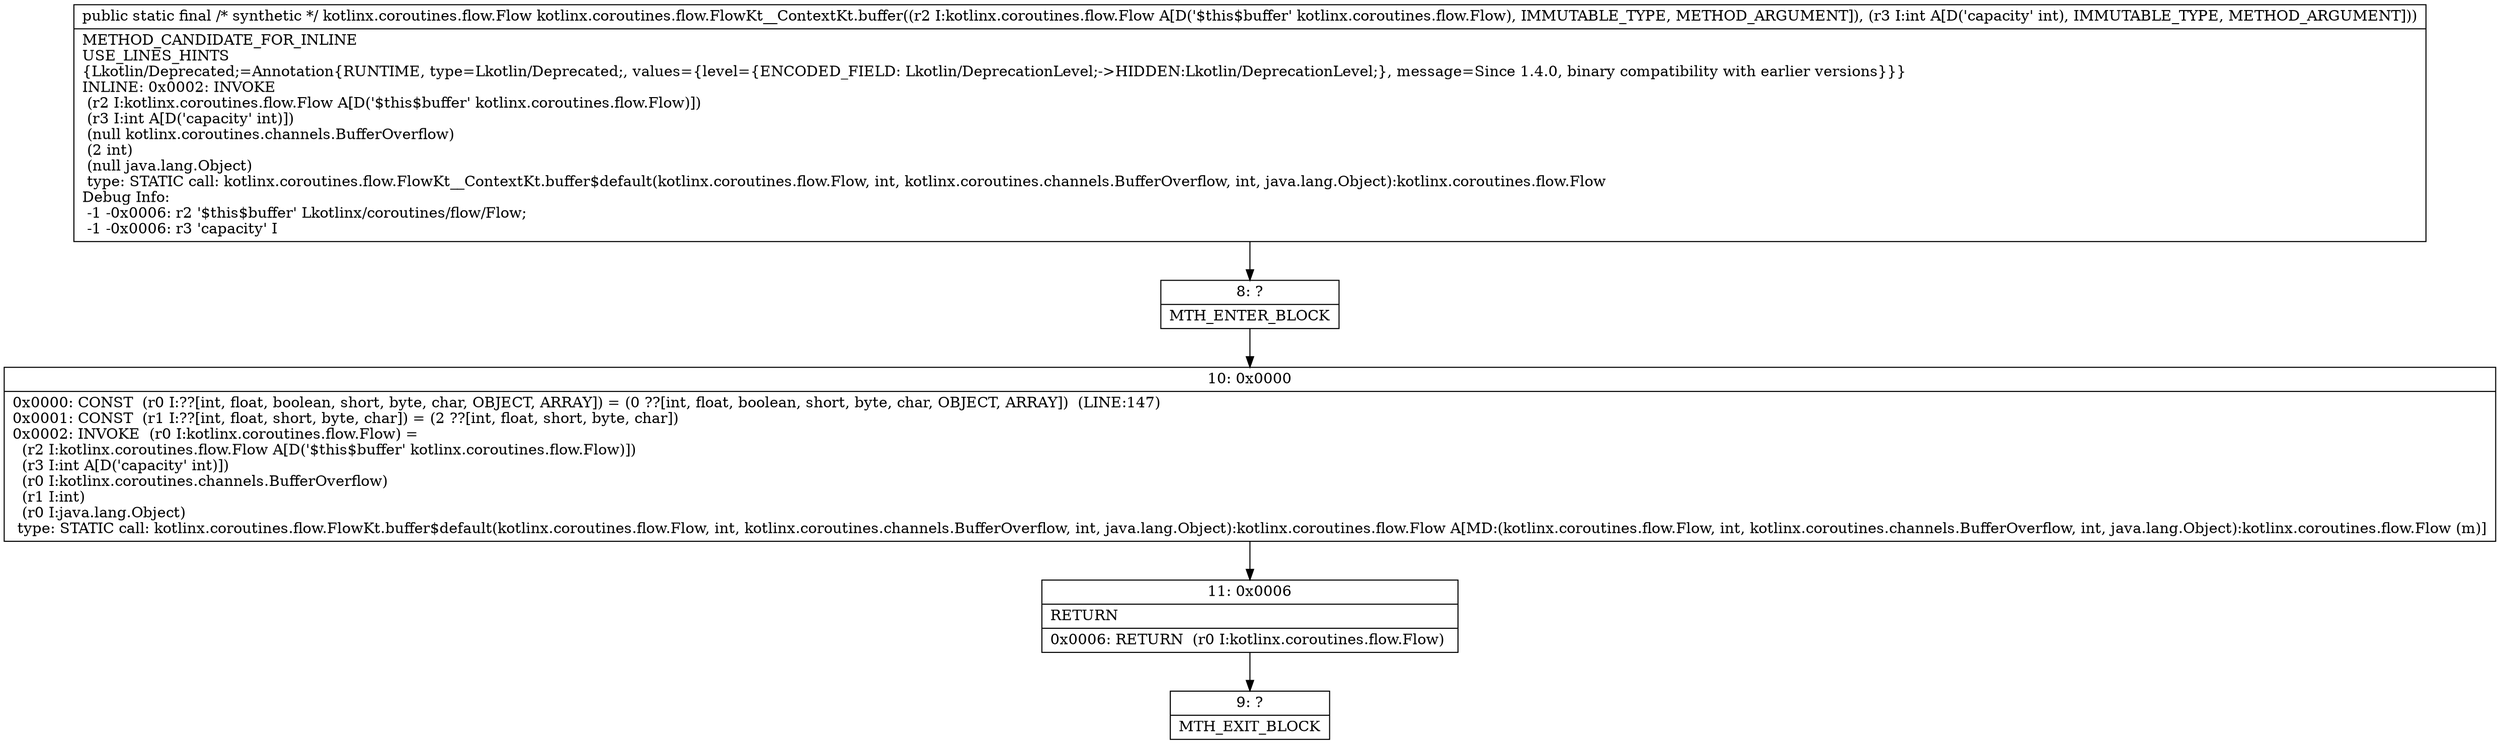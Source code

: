 digraph "CFG forkotlinx.coroutines.flow.FlowKt__ContextKt.buffer(Lkotlinx\/coroutines\/flow\/Flow;I)Lkotlinx\/coroutines\/flow\/Flow;" {
Node_8 [shape=record,label="{8\:\ ?|MTH_ENTER_BLOCK\l}"];
Node_10 [shape=record,label="{10\:\ 0x0000|0x0000: CONST  (r0 I:??[int, float, boolean, short, byte, char, OBJECT, ARRAY]) = (0 ??[int, float, boolean, short, byte, char, OBJECT, ARRAY])  (LINE:147)\l0x0001: CONST  (r1 I:??[int, float, short, byte, char]) = (2 ??[int, float, short, byte, char]) \l0x0002: INVOKE  (r0 I:kotlinx.coroutines.flow.Flow) = \l  (r2 I:kotlinx.coroutines.flow.Flow A[D('$this$buffer' kotlinx.coroutines.flow.Flow)])\l  (r3 I:int A[D('capacity' int)])\l  (r0 I:kotlinx.coroutines.channels.BufferOverflow)\l  (r1 I:int)\l  (r0 I:java.lang.Object)\l type: STATIC call: kotlinx.coroutines.flow.FlowKt.buffer$default(kotlinx.coroutines.flow.Flow, int, kotlinx.coroutines.channels.BufferOverflow, int, java.lang.Object):kotlinx.coroutines.flow.Flow A[MD:(kotlinx.coroutines.flow.Flow, int, kotlinx.coroutines.channels.BufferOverflow, int, java.lang.Object):kotlinx.coroutines.flow.Flow (m)]\l}"];
Node_11 [shape=record,label="{11\:\ 0x0006|RETURN\l|0x0006: RETURN  (r0 I:kotlinx.coroutines.flow.Flow) \l}"];
Node_9 [shape=record,label="{9\:\ ?|MTH_EXIT_BLOCK\l}"];
MethodNode[shape=record,label="{public static final \/* synthetic *\/ kotlinx.coroutines.flow.Flow kotlinx.coroutines.flow.FlowKt__ContextKt.buffer((r2 I:kotlinx.coroutines.flow.Flow A[D('$this$buffer' kotlinx.coroutines.flow.Flow), IMMUTABLE_TYPE, METHOD_ARGUMENT]), (r3 I:int A[D('capacity' int), IMMUTABLE_TYPE, METHOD_ARGUMENT]))  | METHOD_CANDIDATE_FOR_INLINE\lUSE_LINES_HINTS\l\{Lkotlin\/Deprecated;=Annotation\{RUNTIME, type=Lkotlin\/Deprecated;, values=\{level=\{ENCODED_FIELD: Lkotlin\/DeprecationLevel;\-\>HIDDEN:Lkotlin\/DeprecationLevel;\}, message=Since 1.4.0, binary compatibility with earlier versions\}\}\}\lINLINE: 0x0002: INVOKE  \l  (r2 I:kotlinx.coroutines.flow.Flow A[D('$this$buffer' kotlinx.coroutines.flow.Flow)])\l  (r3 I:int A[D('capacity' int)])\l  (null kotlinx.coroutines.channels.BufferOverflow)\l  (2 int)\l  (null java.lang.Object)\l type: STATIC call: kotlinx.coroutines.flow.FlowKt__ContextKt.buffer$default(kotlinx.coroutines.flow.Flow, int, kotlinx.coroutines.channels.BufferOverflow, int, java.lang.Object):kotlinx.coroutines.flow.Flow\lDebug Info:\l  \-1 \-0x0006: r2 '$this$buffer' Lkotlinx\/coroutines\/flow\/Flow;\l  \-1 \-0x0006: r3 'capacity' I\l}"];
MethodNode -> Node_8;Node_8 -> Node_10;
Node_10 -> Node_11;
Node_11 -> Node_9;
}

